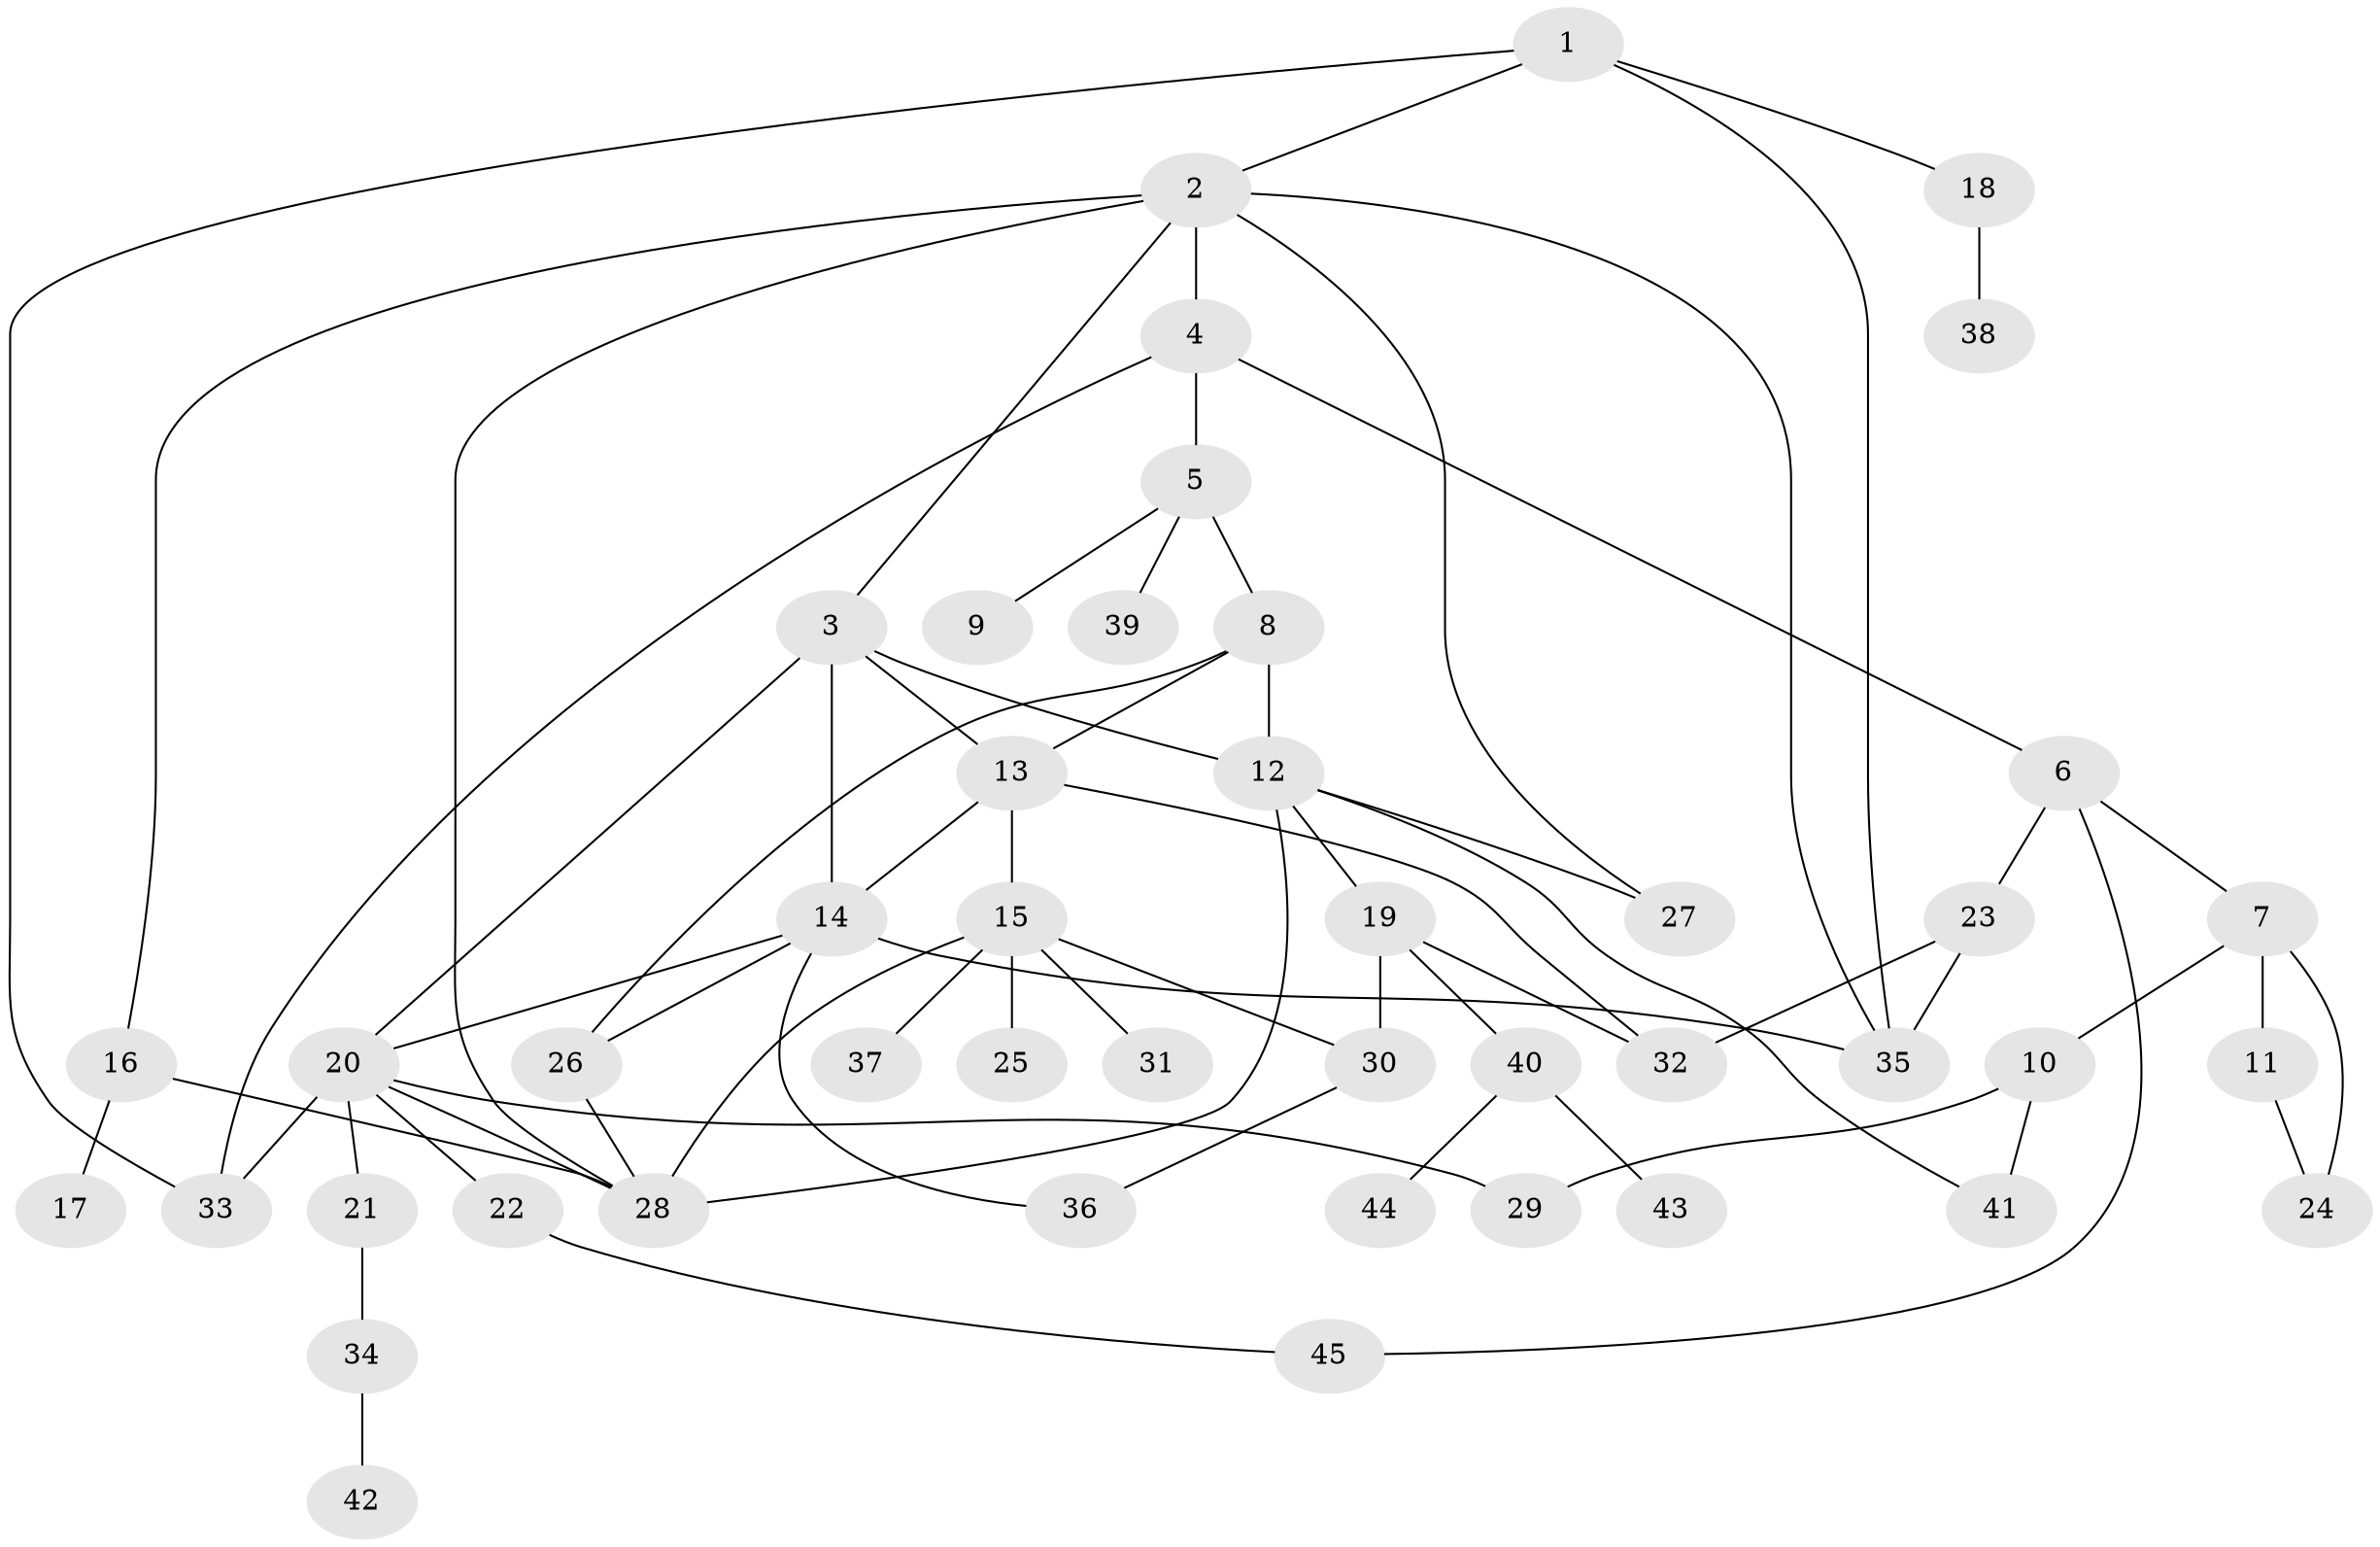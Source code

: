// original degree distribution, {4: 0.07482993197278912, 9: 0.006802721088435374, 3: 0.21768707482993196, 6: 0.027210884353741496, 5: 0.047619047619047616, 7: 0.013605442176870748, 2: 0.29931972789115646, 1: 0.3129251700680272}
// Generated by graph-tools (version 1.1) at 2025/48/03/04/25 22:48:47]
// undirected, 45 vertices, 68 edges
graph export_dot {
  node [color=gray90,style=filled];
  1;
  2;
  3;
  4;
  5;
  6;
  7;
  8;
  9;
  10;
  11;
  12;
  13;
  14;
  15;
  16;
  17;
  18;
  19;
  20;
  21;
  22;
  23;
  24;
  25;
  26;
  27;
  28;
  29;
  30;
  31;
  32;
  33;
  34;
  35;
  36;
  37;
  38;
  39;
  40;
  41;
  42;
  43;
  44;
  45;
  1 -- 2 [weight=1.0];
  1 -- 18 [weight=1.0];
  1 -- 33 [weight=1.0];
  1 -- 35 [weight=1.0];
  2 -- 3 [weight=1.0];
  2 -- 4 [weight=1.0];
  2 -- 16 [weight=1.0];
  2 -- 27 [weight=1.0];
  2 -- 28 [weight=1.0];
  2 -- 35 [weight=1.0];
  3 -- 12 [weight=2.0];
  3 -- 13 [weight=1.0];
  3 -- 14 [weight=1.0];
  3 -- 20 [weight=1.0];
  4 -- 5 [weight=1.0];
  4 -- 6 [weight=1.0];
  4 -- 33 [weight=1.0];
  5 -- 8 [weight=2.0];
  5 -- 9 [weight=1.0];
  5 -- 39 [weight=1.0];
  6 -- 7 [weight=1.0];
  6 -- 23 [weight=1.0];
  6 -- 45 [weight=1.0];
  7 -- 10 [weight=1.0];
  7 -- 11 [weight=1.0];
  7 -- 24 [weight=1.0];
  8 -- 12 [weight=2.0];
  8 -- 13 [weight=1.0];
  8 -- 26 [weight=1.0];
  10 -- 29 [weight=1.0];
  10 -- 41 [weight=1.0];
  11 -- 24 [weight=1.0];
  12 -- 19 [weight=2.0];
  12 -- 27 [weight=1.0];
  12 -- 28 [weight=3.0];
  12 -- 41 [weight=1.0];
  13 -- 14 [weight=1.0];
  13 -- 15 [weight=1.0];
  13 -- 32 [weight=1.0];
  14 -- 20 [weight=1.0];
  14 -- 26 [weight=1.0];
  14 -- 35 [weight=1.0];
  14 -- 36 [weight=1.0];
  15 -- 25 [weight=1.0];
  15 -- 28 [weight=1.0];
  15 -- 30 [weight=1.0];
  15 -- 31 [weight=1.0];
  15 -- 37 [weight=1.0];
  16 -- 17 [weight=1.0];
  16 -- 28 [weight=2.0];
  18 -- 38 [weight=1.0];
  19 -- 30 [weight=2.0];
  19 -- 32 [weight=1.0];
  19 -- 40 [weight=1.0];
  20 -- 21 [weight=1.0];
  20 -- 22 [weight=1.0];
  20 -- 28 [weight=1.0];
  20 -- 29 [weight=1.0];
  20 -- 33 [weight=1.0];
  21 -- 34 [weight=1.0];
  22 -- 45 [weight=1.0];
  23 -- 32 [weight=1.0];
  23 -- 35 [weight=1.0];
  26 -- 28 [weight=1.0];
  30 -- 36 [weight=1.0];
  34 -- 42 [weight=1.0];
  40 -- 43 [weight=1.0];
  40 -- 44 [weight=1.0];
}
